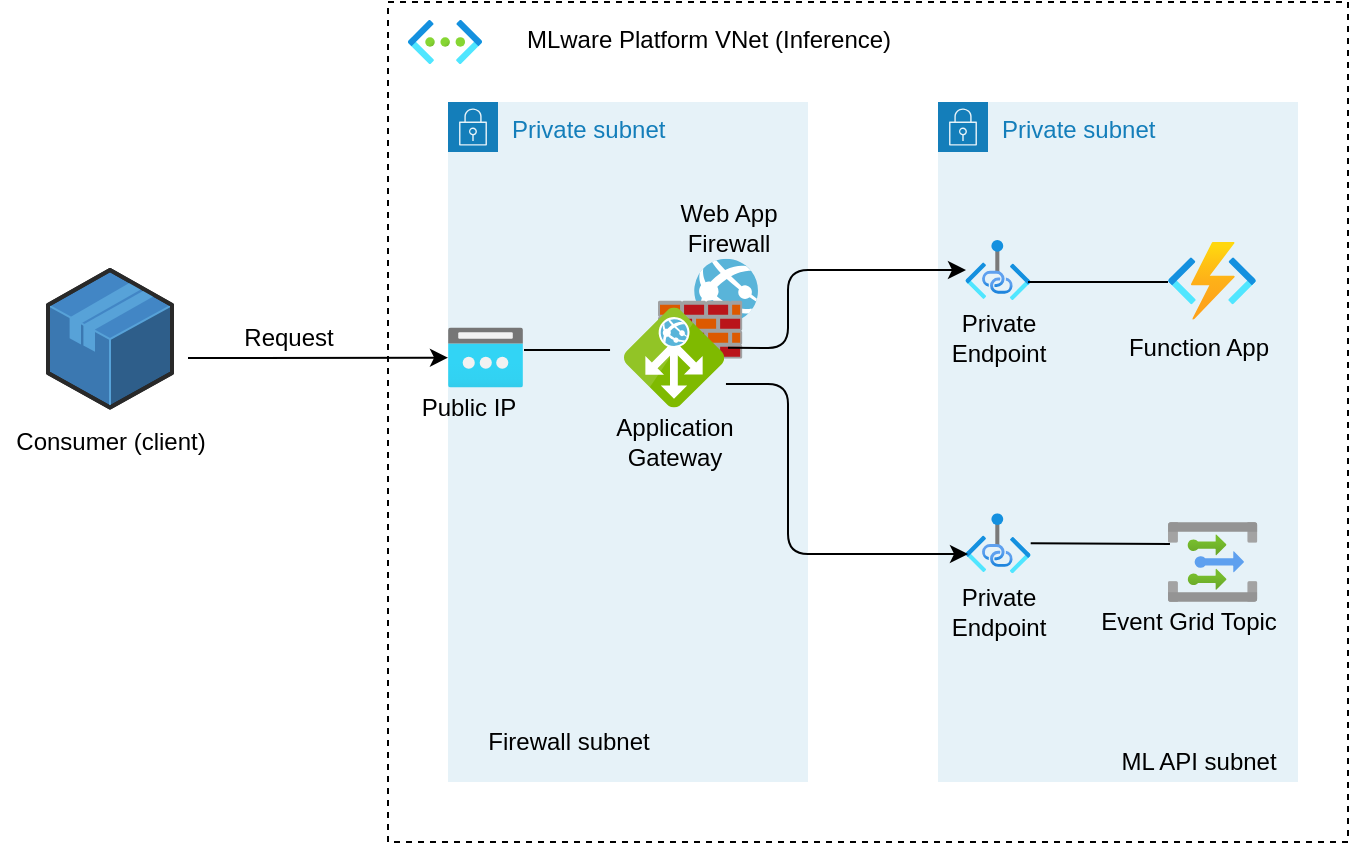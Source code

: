 <mxfile version="14.5.1" type="device"><diagram id="WI9T0HZ2pTsCkuznbFz-" name="Page-1"><mxGraphModel dx="1086" dy="799" grid="1" gridSize="10" guides="1" tooltips="1" connect="1" arrows="1" fold="1" page="1" pageScale="1" pageWidth="1169" pageHeight="827" math="0" shadow="0"><root><mxCell id="0"/><mxCell id="1" parent="0"/><mxCell id="fscf9-qer24q4wsUQggD-8" value="" style="rounded=0;whiteSpace=wrap;html=1;dashed=1;" vertex="1" parent="1"><mxGeometry x="220" y="280" width="480" height="420" as="geometry"/></mxCell><mxCell id="fscf9-qer24q4wsUQggD-11" value="Private subnet" style="points=[[0,0],[0.25,0],[0.5,0],[0.75,0],[1,0],[1,0.25],[1,0.5],[1,0.75],[1,1],[0.75,1],[0.5,1],[0.25,1],[0,1],[0,0.75],[0,0.5],[0,0.25]];outlineConnect=0;gradientColor=none;html=1;whiteSpace=wrap;fontSize=12;fontStyle=0;shape=mxgraph.aws4.group;grIcon=mxgraph.aws4.group_security_group;grStroke=0;strokeColor=#147EBA;fillColor=#E6F2F8;verticalAlign=top;align=left;spacingLeft=30;fontColor=#147EBA;dashed=0;" vertex="1" parent="1"><mxGeometry x="250" y="330" width="180" height="340" as="geometry"/></mxCell><mxCell id="fscf9-qer24q4wsUQggD-33" value="" style="aspect=fixed;html=1;points=[];align=center;image;fontSize=12;image=img/lib/mscae/Web_App_Firewall.svg;dashed=1;" vertex="1" parent="1"><mxGeometry x="355" y="408.4" width="50" height="50" as="geometry"/></mxCell><mxCell id="fscf9-qer24q4wsUQggD-12" value="Private subnet" style="points=[[0,0],[0.25,0],[0.5,0],[0.75,0],[1,0],[1,0.25],[1,0.5],[1,0.75],[1,1],[0.75,1],[0.5,1],[0.25,1],[0,1],[0,0.75],[0,0.5],[0,0.25]];outlineConnect=0;gradientColor=none;html=1;whiteSpace=wrap;fontSize=12;fontStyle=0;shape=mxgraph.aws4.group;grIcon=mxgraph.aws4.group_security_group;grStroke=0;strokeColor=#147EBA;fillColor=#E6F2F8;verticalAlign=top;align=left;spacingLeft=30;fontColor=#147EBA;dashed=0;" vertex="1" parent="1"><mxGeometry x="495" y="330" width="180" height="340" as="geometry"/></mxCell><mxCell id="fscf9-qer24q4wsUQggD-1" value="" style="verticalLabelPosition=bottom;html=1;verticalAlign=top;strokeWidth=1;align=center;outlineConnect=0;dashed=0;outlineConnect=0;shape=mxgraph.aws3d.application;fillColor=#4286c5;strokeColor=#57A2D8;aspect=fixed;" vertex="1" parent="1"><mxGeometry x="50" y="414" width="62" height="68.8" as="geometry"/></mxCell><mxCell id="fscf9-qer24q4wsUQggD-2" value="Consumer (client)" style="text;html=1;align=center;verticalAlign=middle;resizable=0;points=[];autosize=1;" vertex="1" parent="1"><mxGeometry x="26" y="490" width="110" height="20" as="geometry"/></mxCell><mxCell id="fscf9-qer24q4wsUQggD-4" value="Application&lt;br&gt;Gateway" style="text;html=1;align=center;verticalAlign=middle;resizable=0;points=[];autosize=1;" vertex="1" parent="1"><mxGeometry x="328" y="485" width="70" height="30" as="geometry"/></mxCell><mxCell id="fscf9-qer24q4wsUQggD-5" value="" style="aspect=fixed;html=1;points=[];align=center;image;fontSize=12;image=img/lib/azure2/iot/Function_Apps.svg;" vertex="1" parent="1"><mxGeometry x="610" y="400" width="44" height="38.83" as="geometry"/></mxCell><mxCell id="fscf9-qer24q4wsUQggD-9" value="MLware Platform VNet (Inference)" style="text;html=1;align=center;verticalAlign=middle;resizable=0;points=[];autosize=1;" vertex="1" parent="1"><mxGeometry x="280" y="288.95" width="200" height="20" as="geometry"/></mxCell><mxCell id="fscf9-qer24q4wsUQggD-10" value="" style="aspect=fixed;html=1;points=[];align=center;image;fontSize=12;image=img/lib/azure2/networking/Virtual_Networks.svg;dashed=1;" vertex="1" parent="1"><mxGeometry x="230" y="288.95" width="37" height="22.09" as="geometry"/></mxCell><mxCell id="fscf9-qer24q4wsUQggD-13" value="Firewall subnet" style="text;html=1;align=center;verticalAlign=middle;resizable=0;points=[];autosize=1;" vertex="1" parent="1"><mxGeometry x="260" y="640" width="100" height="20" as="geometry"/></mxCell><mxCell id="fscf9-qer24q4wsUQggD-14" value="ML API subnet" style="text;html=1;align=center;verticalAlign=middle;resizable=0;points=[];autosize=1;" vertex="1" parent="1"><mxGeometry x="580" y="650" width="90" height="20" as="geometry"/></mxCell><mxCell id="fscf9-qer24q4wsUQggD-15" value="" style="aspect=fixed;html=1;points=[];align=center;image;fontSize=12;image=img/lib/azure2/integration/Event_Grid_Topics.svg;dashed=1;" vertex="1" parent="1"><mxGeometry x="610" y="540" width="44.67" height="40" as="geometry"/></mxCell><mxCell id="fscf9-qer24q4wsUQggD-16" value="Event Grid Topic" style="text;html=1;align=center;verticalAlign=middle;resizable=0;points=[];autosize=1;" vertex="1" parent="1"><mxGeometry x="570" y="580" width="100" height="20" as="geometry"/></mxCell><mxCell id="fscf9-qer24q4wsUQggD-17" value="Function App" style="text;html=1;align=center;verticalAlign=middle;resizable=0;points=[];autosize=1;" vertex="1" parent="1"><mxGeometry x="580" y="442.8" width="90" height="20" as="geometry"/></mxCell><mxCell id="fscf9-qer24q4wsUQggD-18" value="" style="aspect=fixed;html=1;points=[];align=center;image;fontSize=12;image=img/lib/azure2/networking/Private_Link.svg;dashed=1;" vertex="1" parent="1"><mxGeometry x="508.63" y="399" width="32.73" height="30" as="geometry"/></mxCell><mxCell id="fscf9-qer24q4wsUQggD-19" value="Private &lt;br&gt;Endpoint" style="text;html=1;align=center;verticalAlign=middle;resizable=0;points=[];autosize=1;" vertex="1" parent="1"><mxGeometry x="495" y="433.4" width="60" height="30" as="geometry"/></mxCell><mxCell id="fscf9-qer24q4wsUQggD-20" value="" style="aspect=fixed;html=1;points=[];align=center;image;fontSize=12;image=img/lib/azure2/networking/Private_Link.svg;dashed=1;" vertex="1" parent="1"><mxGeometry x="508.63" y="535.6" width="32.73" height="30" as="geometry"/></mxCell><mxCell id="fscf9-qer24q4wsUQggD-21" value="Private &lt;br&gt;Endpoint" style="text;html=1;align=center;verticalAlign=middle;resizable=0;points=[];autosize=1;" vertex="1" parent="1"><mxGeometry x="495" y="570" width="60" height="30" as="geometry"/></mxCell><mxCell id="fscf9-qer24q4wsUQggD-22" value="" style="endArrow=classic;html=1;" edge="1" parent="1" target="fscf9-qer24q4wsUQggD-28"><mxGeometry width="50" height="50" relative="1" as="geometry"><mxPoint x="120" y="458" as="sourcePoint"/><mxPoint x="580" y="380" as="targetPoint"/></mxGeometry></mxCell><mxCell id="fscf9-qer24q4wsUQggD-23" value="" style="endArrow=classic;html=1;" edge="1" parent="1"><mxGeometry width="50" height="50" relative="1" as="geometry"><mxPoint x="390" y="452.9" as="sourcePoint"/><mxPoint x="509" y="414" as="targetPoint"/><Array as="points"><mxPoint x="420" y="453"/><mxPoint x="420" y="414"/></Array></mxGeometry></mxCell><mxCell id="fscf9-qer24q4wsUQggD-24" value="" style="endArrow=classic;html=1;exitX=0.983;exitY=0.803;exitDx=0;exitDy=0;exitPerimeter=0;entryX=0.042;entryY=0.68;entryDx=0;entryDy=0;entryPerimeter=0;" edge="1" parent="1" target="fscf9-qer24q4wsUQggD-20"><mxGeometry width="50" height="50" relative="1" as="geometry"><mxPoint x="388.98" y="470.98" as="sourcePoint"/><mxPoint x="519" y="424" as="targetPoint"/><Array as="points"><mxPoint x="420" y="471"/><mxPoint x="420" y="556"/></Array></mxGeometry></mxCell><mxCell id="fscf9-qer24q4wsUQggD-25" value="" style="endArrow=none;html=1;" edge="1" parent="1"><mxGeometry width="50" height="50" relative="1" as="geometry"><mxPoint x="540" y="420" as="sourcePoint"/><mxPoint x="610" y="420" as="targetPoint"/></mxGeometry></mxCell><mxCell id="fscf9-qer24q4wsUQggD-26" value="" style="endArrow=none;html=1;entryX=0.022;entryY=0.275;entryDx=0;entryDy=0;entryPerimeter=0;" edge="1" parent="1" source="fscf9-qer24q4wsUQggD-20" target="fscf9-qer24q4wsUQggD-15"><mxGeometry width="50" height="50" relative="1" as="geometry"><mxPoint x="530" y="430" as="sourcePoint"/><mxPoint x="580" y="380" as="targetPoint"/></mxGeometry></mxCell><mxCell id="fscf9-qer24q4wsUQggD-27" value="Request" style="text;html=1;align=center;verticalAlign=middle;resizable=0;points=[];autosize=1;" vertex="1" parent="1"><mxGeometry x="140" y="438.4" width="60" height="20" as="geometry"/></mxCell><mxCell id="fscf9-qer24q4wsUQggD-28" value="" style="aspect=fixed;html=1;points=[];align=center;image;fontSize=12;image=img/lib/azure2/networking/Public_IP_Addresses.svg;dashed=1;" vertex="1" parent="1"><mxGeometry x="250" y="442.8" width="37.5" height="30" as="geometry"/></mxCell><mxCell id="fscf9-qer24q4wsUQggD-29" value="Public IP" style="text;html=1;align=center;verticalAlign=middle;resizable=0;points=[];autosize=1;" vertex="1" parent="1"><mxGeometry x="230" y="472.8" width="60" height="20" as="geometry"/></mxCell><mxCell id="fscf9-qer24q4wsUQggD-30" value="" style="endArrow=none;html=1;entryX=0.017;entryY=0.52;entryDx=0;entryDy=0;entryPerimeter=0;" edge="1" parent="1"><mxGeometry width="50" height="50" relative="1" as="geometry"><mxPoint x="288" y="454" as="sourcePoint"/><mxPoint x="331.02" y="454" as="targetPoint"/></mxGeometry></mxCell><mxCell id="fscf9-qer24q4wsUQggD-31" value="" style="aspect=fixed;html=1;points=[];align=center;image;fontSize=12;image=img/lib/mscae/Application_Gateway.svg;dashed=1;" vertex="1" parent="1"><mxGeometry x="338" y="432.8" width="50" height="50" as="geometry"/></mxCell><mxCell id="fscf9-qer24q4wsUQggD-34" value="Web App &lt;br&gt;Firewall" style="text;html=1;align=center;verticalAlign=middle;resizable=0;points=[];autosize=1;" vertex="1" parent="1"><mxGeometry x="360" y="378.4" width="60" height="30" as="geometry"/></mxCell></root></mxGraphModel></diagram></mxfile>